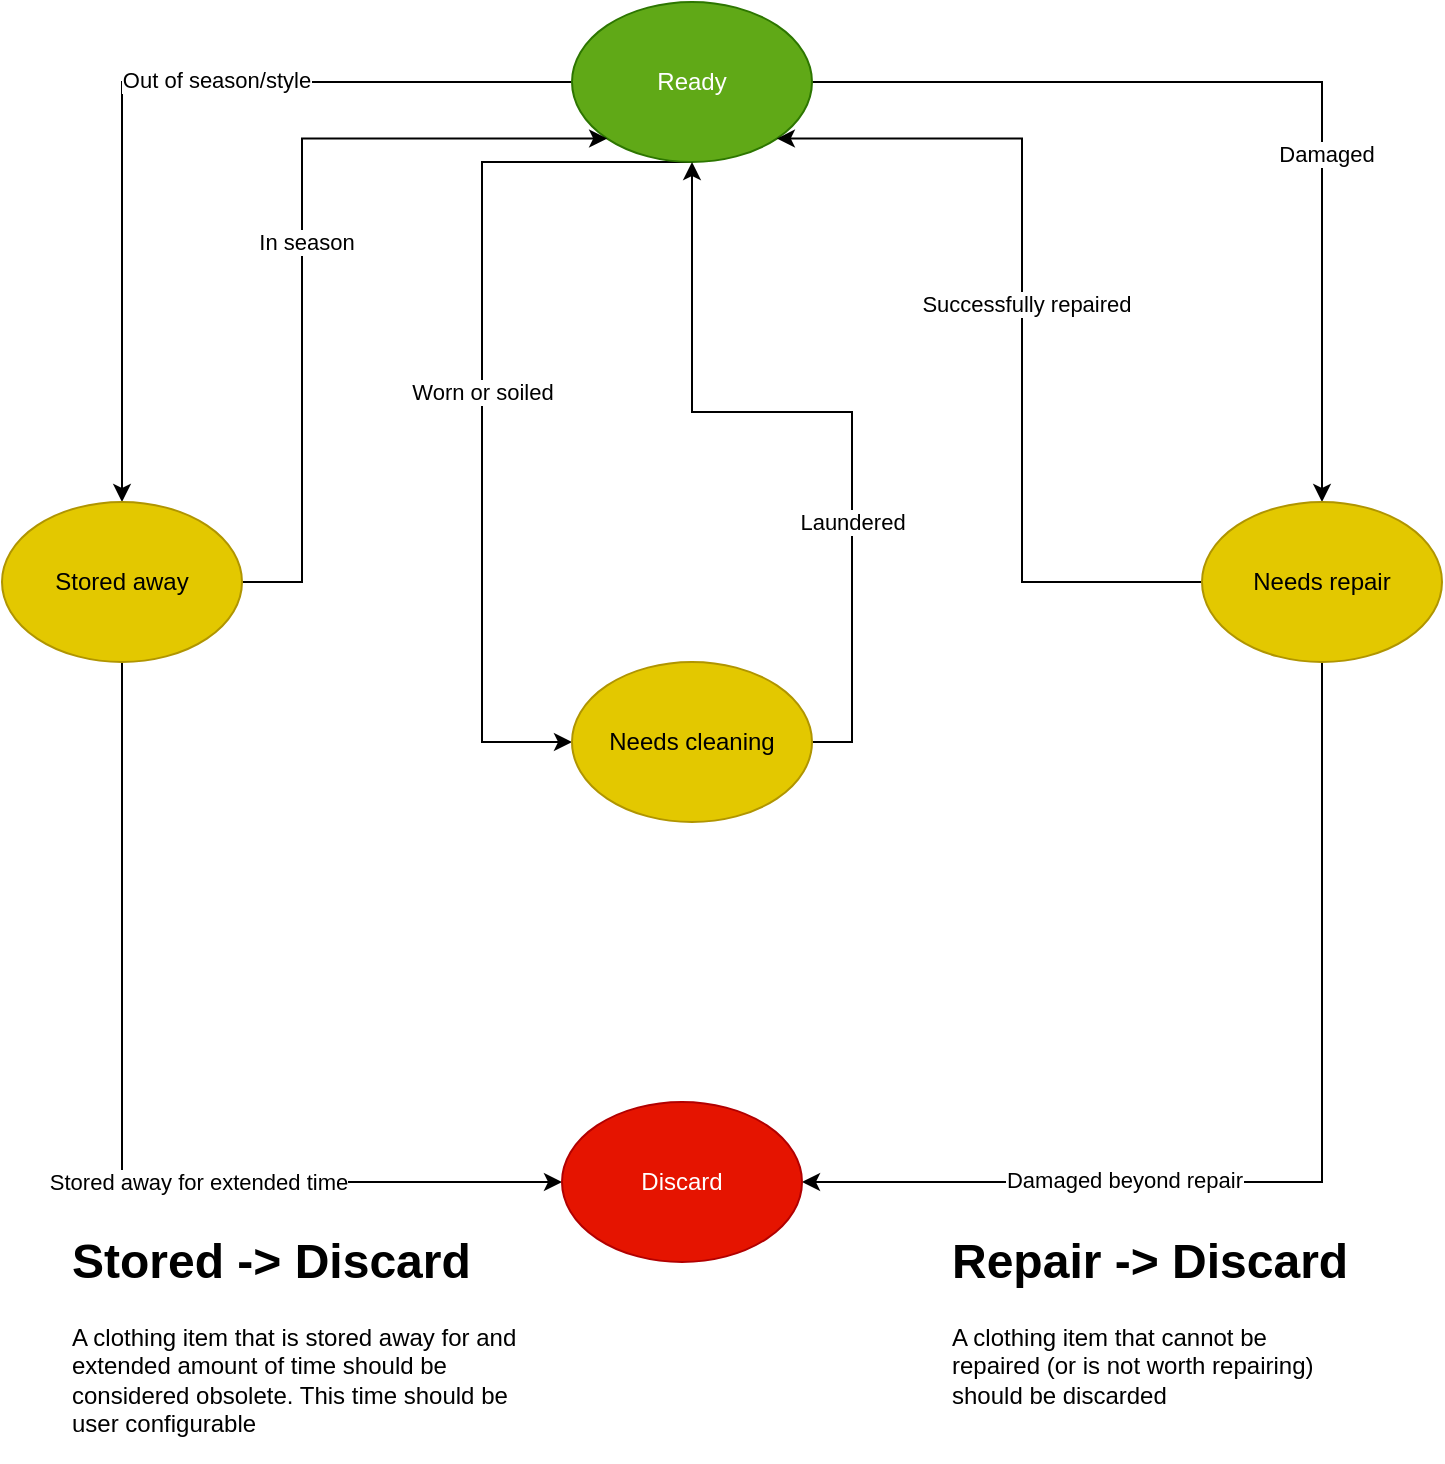 <mxfile version="22.0.3" type="device">
  <diagram name="Page-1" id="HHybLlBfsA5Jkow2-ZTh">
    <mxGraphModel dx="1114" dy="878" grid="1" gridSize="10" guides="1" tooltips="1" connect="1" arrows="1" fold="1" page="1" pageScale="1" pageWidth="850" pageHeight="1100" math="0" shadow="0">
      <root>
        <mxCell id="0" />
        <mxCell id="1" parent="0" />
        <mxCell id="uIYp_vSx8CLlGtCrwMXP-6" style="edgeStyle=orthogonalEdgeStyle;rounded=0;orthogonalLoop=1;jettySize=auto;html=1;exitX=0;exitY=0.5;exitDx=0;exitDy=0;" edge="1" parent="1" source="uIYp_vSx8CLlGtCrwMXP-1" target="uIYp_vSx8CLlGtCrwMXP-2">
          <mxGeometry relative="1" as="geometry" />
        </mxCell>
        <mxCell id="uIYp_vSx8CLlGtCrwMXP-7" value="Out of season/style" style="edgeLabel;html=1;align=center;verticalAlign=middle;resizable=0;points=[];" vertex="1" connectable="0" parent="uIYp_vSx8CLlGtCrwMXP-6">
          <mxGeometry x="-0.182" y="-1" relative="1" as="geometry">
            <mxPoint as="offset" />
          </mxGeometry>
        </mxCell>
        <mxCell id="uIYp_vSx8CLlGtCrwMXP-8" value="Worn or soiled" style="edgeStyle=orthogonalEdgeStyle;rounded=0;orthogonalLoop=1;jettySize=auto;html=1;exitX=0.5;exitY=1;exitDx=0;exitDy=0;" edge="1" parent="1" source="uIYp_vSx8CLlGtCrwMXP-1" target="uIYp_vSx8CLlGtCrwMXP-3">
          <mxGeometry relative="1" as="geometry">
            <Array as="points">
              <mxPoint x="320" y="140" />
              <mxPoint x="320" y="430" />
            </Array>
          </mxGeometry>
        </mxCell>
        <mxCell id="uIYp_vSx8CLlGtCrwMXP-9" style="edgeStyle=orthogonalEdgeStyle;rounded=0;orthogonalLoop=1;jettySize=auto;html=1;exitX=1;exitY=0.5;exitDx=0;exitDy=0;" edge="1" parent="1" source="uIYp_vSx8CLlGtCrwMXP-1" target="uIYp_vSx8CLlGtCrwMXP-4">
          <mxGeometry relative="1" as="geometry" />
        </mxCell>
        <mxCell id="uIYp_vSx8CLlGtCrwMXP-10" value="Damaged" style="edgeLabel;html=1;align=center;verticalAlign=middle;resizable=0;points=[];" vertex="1" connectable="0" parent="uIYp_vSx8CLlGtCrwMXP-9">
          <mxGeometry x="0.252" y="2" relative="1" as="geometry">
            <mxPoint as="offset" />
          </mxGeometry>
        </mxCell>
        <mxCell id="uIYp_vSx8CLlGtCrwMXP-1" value="Ready" style="ellipse;whiteSpace=wrap;html=1;fillColor=#60a917;fontColor=#ffffff;strokeColor=#2D7600;" vertex="1" parent="1">
          <mxGeometry x="365" y="60" width="120" height="80" as="geometry" />
        </mxCell>
        <mxCell id="uIYp_vSx8CLlGtCrwMXP-11" style="edgeStyle=orthogonalEdgeStyle;rounded=0;orthogonalLoop=1;jettySize=auto;html=1;exitX=0.5;exitY=1;exitDx=0;exitDy=0;entryX=0;entryY=0.5;entryDx=0;entryDy=0;" edge="1" parent="1" source="uIYp_vSx8CLlGtCrwMXP-2" target="uIYp_vSx8CLlGtCrwMXP-5">
          <mxGeometry relative="1" as="geometry" />
        </mxCell>
        <mxCell id="uIYp_vSx8CLlGtCrwMXP-12" value="Stored away for extended time" style="edgeLabel;html=1;align=center;verticalAlign=middle;resizable=0;points=[];" vertex="1" connectable="0" parent="uIYp_vSx8CLlGtCrwMXP-11">
          <mxGeometry x="0.242" relative="1" as="geometry">
            <mxPoint as="offset" />
          </mxGeometry>
        </mxCell>
        <mxCell id="uIYp_vSx8CLlGtCrwMXP-19" style="edgeStyle=orthogonalEdgeStyle;rounded=0;orthogonalLoop=1;jettySize=auto;html=1;exitX=1;exitY=0.5;exitDx=0;exitDy=0;entryX=0;entryY=1;entryDx=0;entryDy=0;" edge="1" parent="1" source="uIYp_vSx8CLlGtCrwMXP-2" target="uIYp_vSx8CLlGtCrwMXP-1">
          <mxGeometry relative="1" as="geometry">
            <Array as="points">
              <mxPoint x="230" y="350" />
              <mxPoint x="230" y="128" />
            </Array>
          </mxGeometry>
        </mxCell>
        <mxCell id="uIYp_vSx8CLlGtCrwMXP-20" value="In season" style="edgeLabel;html=1;align=center;verticalAlign=middle;resizable=0;points=[];" vertex="1" connectable="0" parent="uIYp_vSx8CLlGtCrwMXP-19">
          <mxGeometry x="-0.011" y="-2" relative="1" as="geometry">
            <mxPoint as="offset" />
          </mxGeometry>
        </mxCell>
        <mxCell id="uIYp_vSx8CLlGtCrwMXP-2" value="Stored away" style="ellipse;whiteSpace=wrap;html=1;fillColor=#e3c800;fontColor=#000000;strokeColor=#B09500;" vertex="1" parent="1">
          <mxGeometry x="80" y="310" width="120" height="80" as="geometry" />
        </mxCell>
        <mxCell id="uIYp_vSx8CLlGtCrwMXP-17" style="edgeStyle=orthogonalEdgeStyle;rounded=0;orthogonalLoop=1;jettySize=auto;html=1;exitX=1;exitY=0.5;exitDx=0;exitDy=0;" edge="1" parent="1" source="uIYp_vSx8CLlGtCrwMXP-3" target="uIYp_vSx8CLlGtCrwMXP-1">
          <mxGeometry relative="1" as="geometry">
            <Array as="points">
              <mxPoint x="505" y="430" />
              <mxPoint x="505" y="265" />
              <mxPoint x="425" y="265" />
            </Array>
          </mxGeometry>
        </mxCell>
        <mxCell id="uIYp_vSx8CLlGtCrwMXP-18" value="Laundered" style="edgeLabel;html=1;align=center;verticalAlign=middle;resizable=0;points=[];" vertex="1" connectable="0" parent="uIYp_vSx8CLlGtCrwMXP-17">
          <mxGeometry x="-0.333" relative="1" as="geometry">
            <mxPoint as="offset" />
          </mxGeometry>
        </mxCell>
        <mxCell id="uIYp_vSx8CLlGtCrwMXP-3" value="Needs cleaning" style="ellipse;whiteSpace=wrap;html=1;fillColor=#e3c800;fontColor=#000000;strokeColor=#B09500;" vertex="1" parent="1">
          <mxGeometry x="365" y="390" width="120" height="80" as="geometry" />
        </mxCell>
        <mxCell id="uIYp_vSx8CLlGtCrwMXP-14" style="edgeStyle=orthogonalEdgeStyle;rounded=0;orthogonalLoop=1;jettySize=auto;html=1;exitX=0.5;exitY=1;exitDx=0;exitDy=0;entryX=1;entryY=0.5;entryDx=0;entryDy=0;" edge="1" parent="1" source="uIYp_vSx8CLlGtCrwMXP-4" target="uIYp_vSx8CLlGtCrwMXP-5">
          <mxGeometry relative="1" as="geometry" />
        </mxCell>
        <mxCell id="uIYp_vSx8CLlGtCrwMXP-15" value="Damaged beyond repair" style="edgeLabel;html=1;align=center;verticalAlign=middle;resizable=0;points=[];" vertex="1" connectable="0" parent="uIYp_vSx8CLlGtCrwMXP-14">
          <mxGeometry x="0.381" y="-1" relative="1" as="geometry">
            <mxPoint as="offset" />
          </mxGeometry>
        </mxCell>
        <mxCell id="uIYp_vSx8CLlGtCrwMXP-21" style="edgeStyle=orthogonalEdgeStyle;rounded=0;orthogonalLoop=1;jettySize=auto;html=1;exitX=0;exitY=0.5;exitDx=0;exitDy=0;entryX=1;entryY=1;entryDx=0;entryDy=0;" edge="1" parent="1" source="uIYp_vSx8CLlGtCrwMXP-4" target="uIYp_vSx8CLlGtCrwMXP-1">
          <mxGeometry relative="1" as="geometry">
            <Array as="points">
              <mxPoint x="590" y="350" />
              <mxPoint x="590" y="128" />
            </Array>
          </mxGeometry>
        </mxCell>
        <mxCell id="uIYp_vSx8CLlGtCrwMXP-22" value="Successfully repaired" style="edgeLabel;html=1;align=center;verticalAlign=middle;resizable=0;points=[];" vertex="1" connectable="0" parent="uIYp_vSx8CLlGtCrwMXP-21">
          <mxGeometry x="0.055" y="-2" relative="1" as="geometry">
            <mxPoint as="offset" />
          </mxGeometry>
        </mxCell>
        <mxCell id="uIYp_vSx8CLlGtCrwMXP-4" value="Needs repair" style="ellipse;whiteSpace=wrap;html=1;fillColor=#e3c800;fontColor=#000000;strokeColor=#B09500;" vertex="1" parent="1">
          <mxGeometry x="680" y="310" width="120" height="80" as="geometry" />
        </mxCell>
        <mxCell id="uIYp_vSx8CLlGtCrwMXP-5" value="Discard" style="ellipse;whiteSpace=wrap;html=1;fillColor=#e51400;fontColor=#ffffff;strokeColor=#B20000;" vertex="1" parent="1">
          <mxGeometry x="360" y="610" width="120" height="80" as="geometry" />
        </mxCell>
        <mxCell id="uIYp_vSx8CLlGtCrwMXP-13" value="&lt;h1&gt;Stored -&amp;gt; Discard&lt;/h1&gt;&lt;p&gt;A clothing item that is stored away for and extended amount of time should be considered obsolete. This time should be user configurable&lt;/p&gt;" style="text;html=1;strokeColor=none;fillColor=none;spacing=5;spacingTop=-20;whiteSpace=wrap;overflow=hidden;rounded=0;" vertex="1" parent="1">
          <mxGeometry x="110" y="670" width="240" height="120" as="geometry" />
        </mxCell>
        <mxCell id="uIYp_vSx8CLlGtCrwMXP-16" value="&lt;h1&gt;Repair -&amp;gt; Discard&lt;/h1&gt;&lt;p&gt;A clothing item that cannot be repaired (or is not worth repairing) should be discarded&lt;/p&gt;" style="text;html=1;strokeColor=none;fillColor=none;spacing=5;spacingTop=-20;whiteSpace=wrap;overflow=hidden;rounded=0;" vertex="1" parent="1">
          <mxGeometry x="550" y="670" width="210" height="120" as="geometry" />
        </mxCell>
      </root>
    </mxGraphModel>
  </diagram>
</mxfile>
